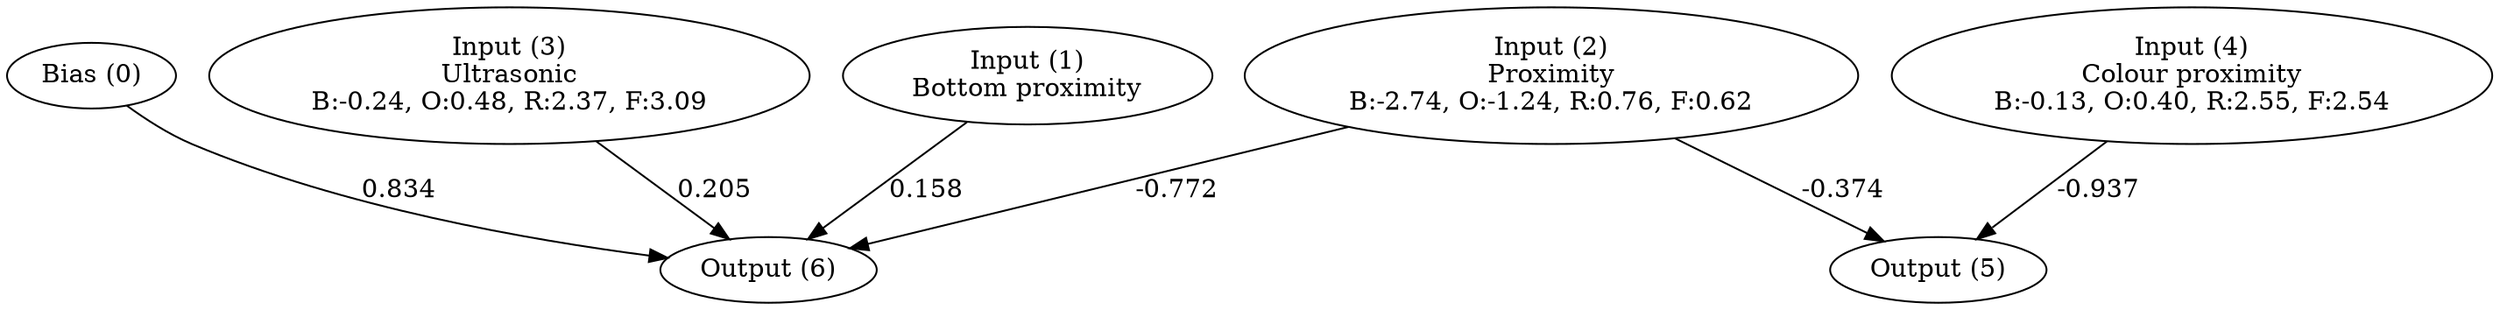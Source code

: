 digraph G {
  0 [ label="Bias (0)" ];
  1 [ label="Input (1)\nBottom proximity" ];
  2 [ label="Input (2)\nProximity\nB:-2.74, O:-1.24, R:0.76, F:0.62" ];
  3 [ label="Input (3)\nUltrasonic\nB:-0.24, O:0.48, R:2.37, F:3.09" ];
  4 [ label="Input (4)\nColour proximity\nB:-0.13, O:0.40, R:2.55, F:2.54" ];
  5 [ label="Output (5)" ];
  6 [ label="Output (6)" ];
  { rank=same 0 1 2 3 4 }
  { rank=same 5 6 }
  0 -> 6 [ label="0.834" ];
  1 -> 6 [ label="0.158" ];
  2 -> 5 [ label="-0.374" ];
  2 -> 6 [ label="-0.772" ];
  3 -> 6 [ label="0.205" ];
  4 -> 5 [ label="-0.937" ];
}

